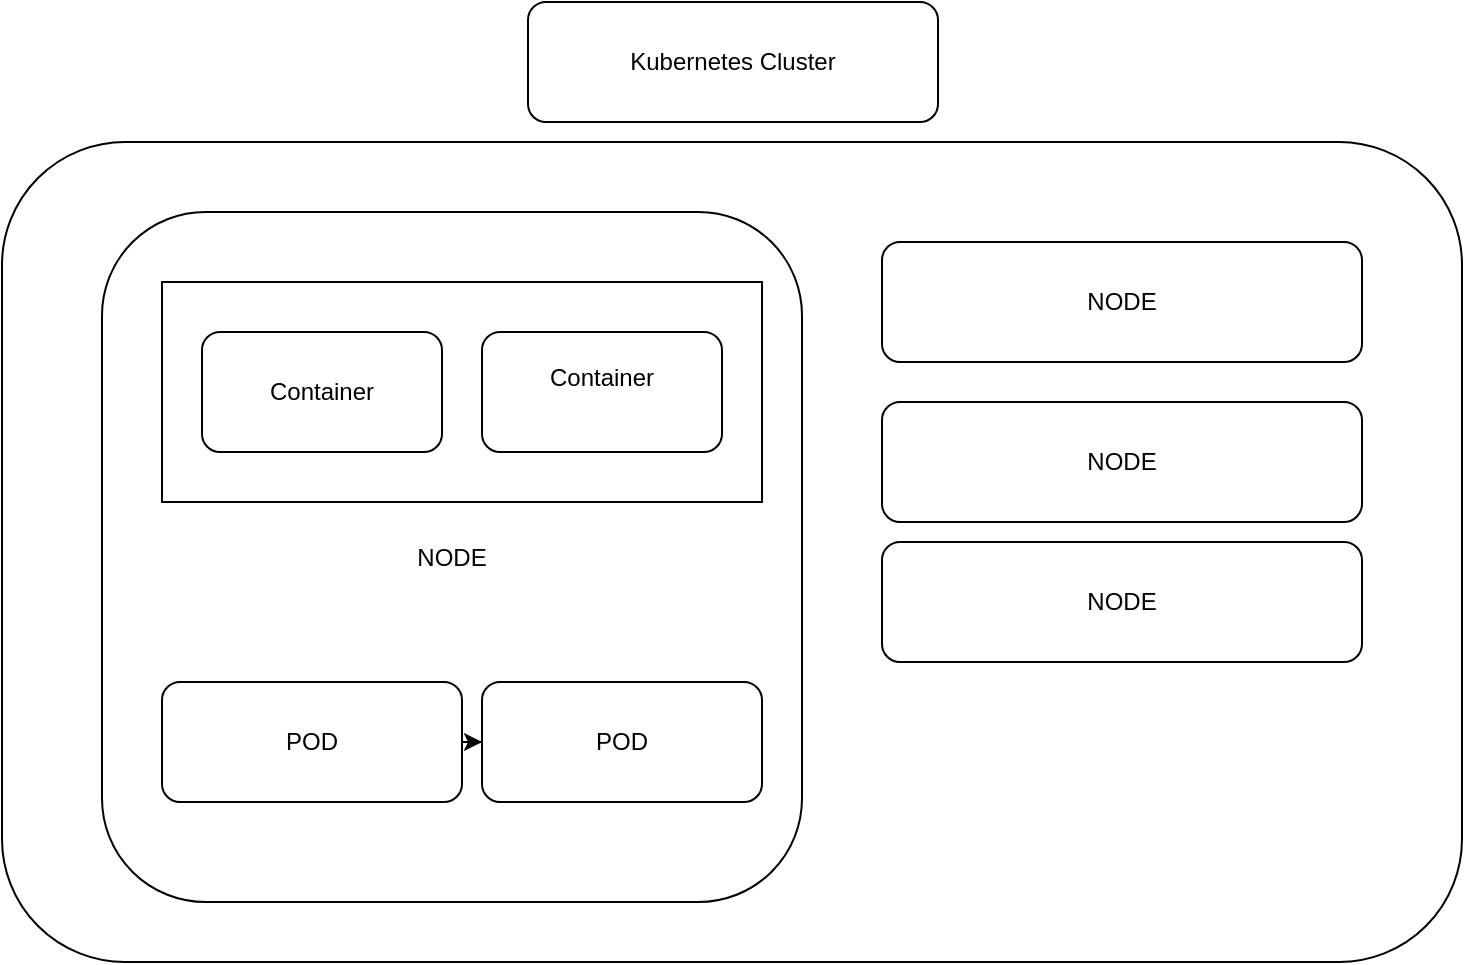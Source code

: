 <mxfile version="24.7.6">
  <diagram name="Page-1" id="3RxOVsXBuSp3tvmZEGbG">
    <mxGraphModel dx="954" dy="601" grid="1" gridSize="10" guides="1" tooltips="1" connect="1" arrows="1" fold="1" page="1" pageScale="1" pageWidth="850" pageHeight="1100" math="0" shadow="0">
      <root>
        <mxCell id="0" />
        <mxCell id="1" parent="0" />
        <mxCell id="TKVN5FmSmi49Xbwbxt-u-4" value="" style="rounded=1;whiteSpace=wrap;html=1;" vertex="1" parent="1">
          <mxGeometry x="60" y="80" width="730" height="410" as="geometry" />
        </mxCell>
        <mxCell id="TKVN5FmSmi49Xbwbxt-u-6" value="NODE" style="rounded=1;whiteSpace=wrap;html=1;" vertex="1" parent="1">
          <mxGeometry x="110" y="115" width="350" height="345" as="geometry" />
        </mxCell>
        <mxCell id="TKVN5FmSmi49Xbwbxt-u-7" value="NODE" style="rounded=1;whiteSpace=wrap;html=1;" vertex="1" parent="1">
          <mxGeometry x="500" y="130" width="240" height="60" as="geometry" />
        </mxCell>
        <mxCell id="TKVN5FmSmi49Xbwbxt-u-8" value="NODE" style="rounded=1;whiteSpace=wrap;html=1;" vertex="1" parent="1">
          <mxGeometry x="500" y="210" width="240" height="60" as="geometry" />
        </mxCell>
        <mxCell id="TKVN5FmSmi49Xbwbxt-u-9" value="NODE" style="rounded=1;whiteSpace=wrap;html=1;" vertex="1" parent="1">
          <mxGeometry x="500" y="280" width="240" height="60" as="geometry" />
        </mxCell>
        <mxCell id="TKVN5FmSmi49Xbwbxt-u-11" value="" style="rounded=0;whiteSpace=wrap;html=1;" vertex="1" parent="1">
          <mxGeometry x="140" y="150" width="300" height="110" as="geometry" />
        </mxCell>
        <mxCell id="TKVN5FmSmi49Xbwbxt-u-15" value="" style="edgeStyle=orthogonalEdgeStyle;rounded=0;orthogonalLoop=1;jettySize=auto;html=1;" edge="1" parent="1" source="TKVN5FmSmi49Xbwbxt-u-12" target="TKVN5FmSmi49Xbwbxt-u-13">
          <mxGeometry relative="1" as="geometry" />
        </mxCell>
        <mxCell id="TKVN5FmSmi49Xbwbxt-u-12" value="POD" style="rounded=1;whiteSpace=wrap;html=1;" vertex="1" parent="1">
          <mxGeometry x="140" y="350" width="150" height="60" as="geometry" />
        </mxCell>
        <mxCell id="TKVN5FmSmi49Xbwbxt-u-13" value="POD" style="rounded=1;whiteSpace=wrap;html=1;" vertex="1" parent="1">
          <mxGeometry x="300" y="350" width="140" height="60" as="geometry" />
        </mxCell>
        <mxCell id="TKVN5FmSmi49Xbwbxt-u-16" value="Container" style="rounded=1;whiteSpace=wrap;html=1;" vertex="1" parent="1">
          <mxGeometry x="160" y="175" width="120" height="60" as="geometry" />
        </mxCell>
        <mxCell id="TKVN5FmSmi49Xbwbxt-u-17" value="Container&lt;div&gt;&lt;br&gt;&lt;/div&gt;" style="rounded=1;whiteSpace=wrap;html=1;" vertex="1" parent="1">
          <mxGeometry x="300" y="175" width="120" height="60" as="geometry" />
        </mxCell>
        <mxCell id="TKVN5FmSmi49Xbwbxt-u-18" value="Kubernetes Cluster" style="rounded=1;whiteSpace=wrap;html=1;" vertex="1" parent="1">
          <mxGeometry x="323" y="10" width="205" height="60" as="geometry" />
        </mxCell>
      </root>
    </mxGraphModel>
  </diagram>
</mxfile>
